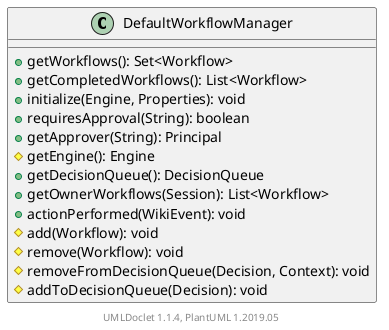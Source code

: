 @startuml

    class DefaultWorkflowManager [[DefaultWorkflowManager.html]] {
        +getWorkflows(): Set<Workflow>
        +getCompletedWorkflows(): List<Workflow>
        +initialize(Engine, Properties): void
        +requiresApproval(String): boolean
        +getApprover(String): Principal
        #getEngine(): Engine
        +getDecisionQueue(): DecisionQueue
        +getOwnerWorkflows(Session): List<Workflow>
        +actionPerformed(WikiEvent): void
        #add(Workflow): void
        #remove(Workflow): void
        #removeFromDecisionQueue(Decision, Context): void
        #addToDecisionQueue(Decision): void
    }


    center footer UMLDoclet 1.1.4, PlantUML 1.2019.05
@enduml
